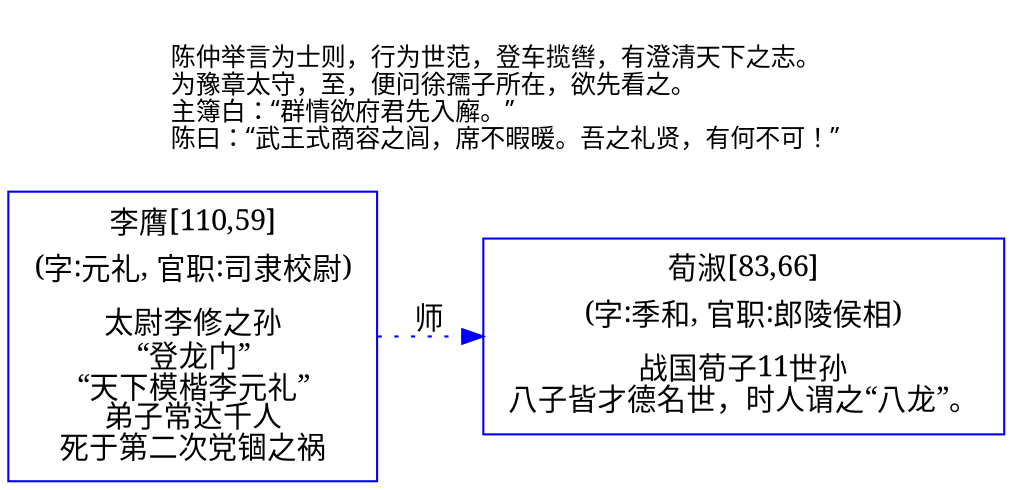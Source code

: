 
digraph 
{
	rankdir = "LR";
	ranksep = 0.5;
	label = "\n陈仲举言为士则，行为世范，登车揽辔，有澄清天下之志。\l为豫章太守，至，便问徐孺子所在，欲先看之。\l主簿白：“群情欲府君先入廨。”\l陈曰：“武王式商容之闾，席不暇暖。吾之礼贤，有何不可！”\n\n";
	labelloc = "t";
	fontsize = "12";
	fontname = "Microsoft YaHei";

	graph [style="filled", color="lightgrey"];
	node [fontname="SimSun"];
	edge [fontname="SimSun"];


	李膺 [shape="box", color="blue", label=<<table border="0" cellborder="0"><tr><td>李膺[110,59]</td></tr><tr><td>(字:元礼, 官职:司隶校尉)</td></tr><tr><td></td></tr><tr><td>太尉李修之孙<br/>“登龙门”<br/>“天下模楷李元礼”<br/>弟子常达千人<br/>死于第二次党锢之祸<br/></td></tr></table>>];
	荀淑 [shape="box", color="blue", label=<<table border="0" cellborder="0"><tr><td>荀淑[83,66]</td></tr><tr><td>(字:季和, 官职:郎陵侯相)</td></tr><tr><td></td></tr><tr><td>战国荀子11世孙<br/>八子皆才德名世，时人谓之“八龙”。<br/></td></tr></table>>];

	李膺 -> 荀淑 [label="师", style=dotted, color="blue"];
}
